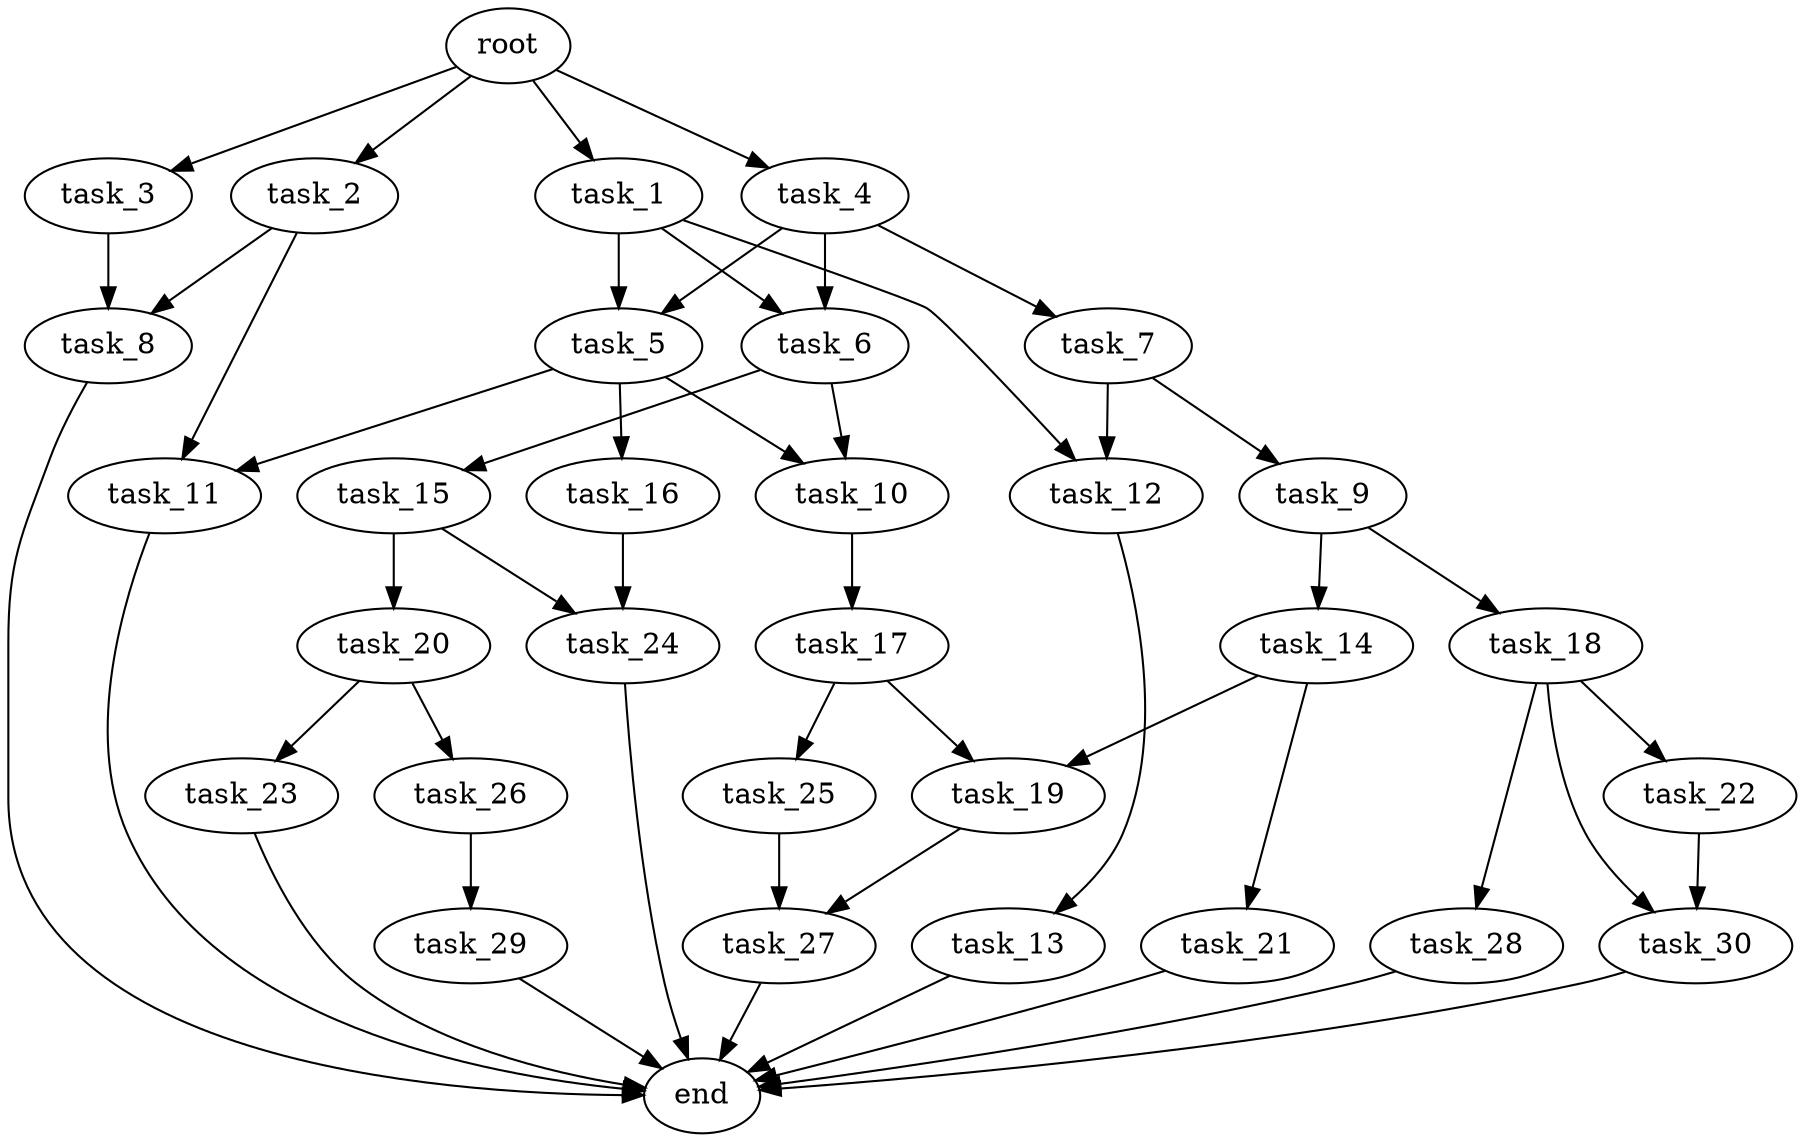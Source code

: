 digraph G {
  root [size="0.000000e+00"];
  task_1 [size="8.627865e+10"];
  task_2 [size="3.847248e+10"];
  task_3 [size="4.451111e+09"];
  task_4 [size="2.058095e+10"];
  task_5 [size="1.845084e+10"];
  task_6 [size="4.311419e+10"];
  task_7 [size="5.235443e+09"];
  task_8 [size="3.052176e+10"];
  task_9 [size="5.415950e+10"];
  task_10 [size="3.478698e+10"];
  task_11 [size="2.608950e+09"];
  task_12 [size="6.087784e+10"];
  task_13 [size="8.931800e+10"];
  task_14 [size="9.227064e+10"];
  task_15 [size="9.074588e+10"];
  task_16 [size="8.102627e+10"];
  task_17 [size="5.909995e+10"];
  task_18 [size="7.572765e+10"];
  task_19 [size="3.410103e+10"];
  task_20 [size="8.292565e+10"];
  task_21 [size="4.341326e+10"];
  task_22 [size="4.276064e+10"];
  task_23 [size="7.292532e+10"];
  task_24 [size="7.354409e+10"];
  task_25 [size="5.721288e+09"];
  task_26 [size="1.092993e+10"];
  task_27 [size="3.881718e+10"];
  task_28 [size="7.213249e+10"];
  task_29 [size="6.780017e+10"];
  task_30 [size="8.585282e+10"];
  end [size="0.000000e+00"];

  root -> task_1 [size="1.000000e-12"];
  root -> task_2 [size="1.000000e-12"];
  root -> task_3 [size="1.000000e-12"];
  root -> task_4 [size="1.000000e-12"];
  task_1 -> task_5 [size="9.225418e+07"];
  task_1 -> task_6 [size="2.155709e+08"];
  task_1 -> task_12 [size="3.043892e+08"];
  task_2 -> task_8 [size="1.526088e+08"];
  task_2 -> task_11 [size="1.304475e+07"];
  task_3 -> task_8 [size="1.526088e+08"];
  task_4 -> task_5 [size="9.225418e+07"];
  task_4 -> task_6 [size="2.155709e+08"];
  task_4 -> task_7 [size="5.235443e+07"];
  task_5 -> task_10 [size="1.739349e+08"];
  task_5 -> task_11 [size="1.304475e+07"];
  task_5 -> task_16 [size="8.102627e+08"];
  task_6 -> task_10 [size="1.739349e+08"];
  task_6 -> task_15 [size="9.074588e+08"];
  task_7 -> task_9 [size="5.415950e+08"];
  task_7 -> task_12 [size="3.043892e+08"];
  task_8 -> end [size="1.000000e-12"];
  task_9 -> task_14 [size="9.227064e+08"];
  task_9 -> task_18 [size="7.572765e+08"];
  task_10 -> task_17 [size="5.909995e+08"];
  task_11 -> end [size="1.000000e-12"];
  task_12 -> task_13 [size="8.931800e+08"];
  task_13 -> end [size="1.000000e-12"];
  task_14 -> task_19 [size="1.705051e+08"];
  task_14 -> task_21 [size="4.341326e+08"];
  task_15 -> task_20 [size="8.292565e+08"];
  task_15 -> task_24 [size="3.677205e+08"];
  task_16 -> task_24 [size="3.677205e+08"];
  task_17 -> task_19 [size="1.705051e+08"];
  task_17 -> task_25 [size="5.721288e+07"];
  task_18 -> task_22 [size="4.276064e+08"];
  task_18 -> task_28 [size="7.213249e+08"];
  task_18 -> task_30 [size="4.292641e+08"];
  task_19 -> task_27 [size="1.940859e+08"];
  task_20 -> task_23 [size="7.292532e+08"];
  task_20 -> task_26 [size="1.092993e+08"];
  task_21 -> end [size="1.000000e-12"];
  task_22 -> task_30 [size="4.292641e+08"];
  task_23 -> end [size="1.000000e-12"];
  task_24 -> end [size="1.000000e-12"];
  task_25 -> task_27 [size="1.940859e+08"];
  task_26 -> task_29 [size="6.780017e+08"];
  task_27 -> end [size="1.000000e-12"];
  task_28 -> end [size="1.000000e-12"];
  task_29 -> end [size="1.000000e-12"];
  task_30 -> end [size="1.000000e-12"];
}
